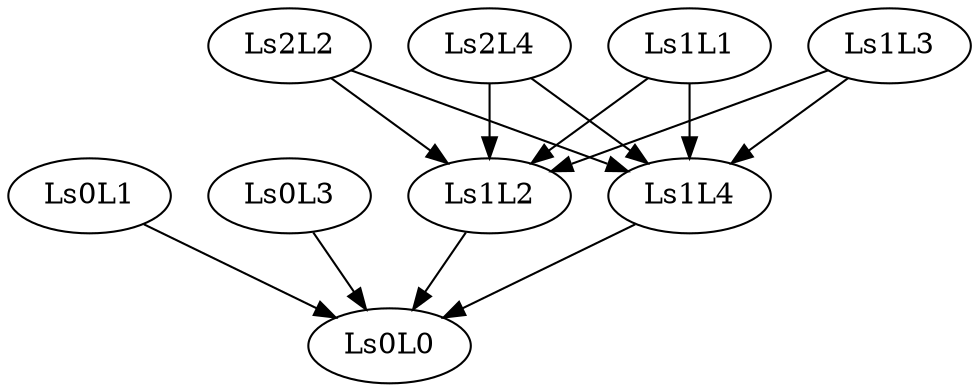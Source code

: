 diGraph G {
Ls0L1->Ls0L0
Ls0L3->Ls0L0
Ls1L2->Ls0L0
Ls1L4->Ls0L0
Ls1L1->Ls1L2
Ls1L3->Ls1L2
Ls1L1->Ls1L4
Ls1L3->Ls1L4
Ls2L2->Ls1L2
Ls2L4->Ls1L2
Ls2L2->Ls1L4
Ls2L4->Ls1L4
}
